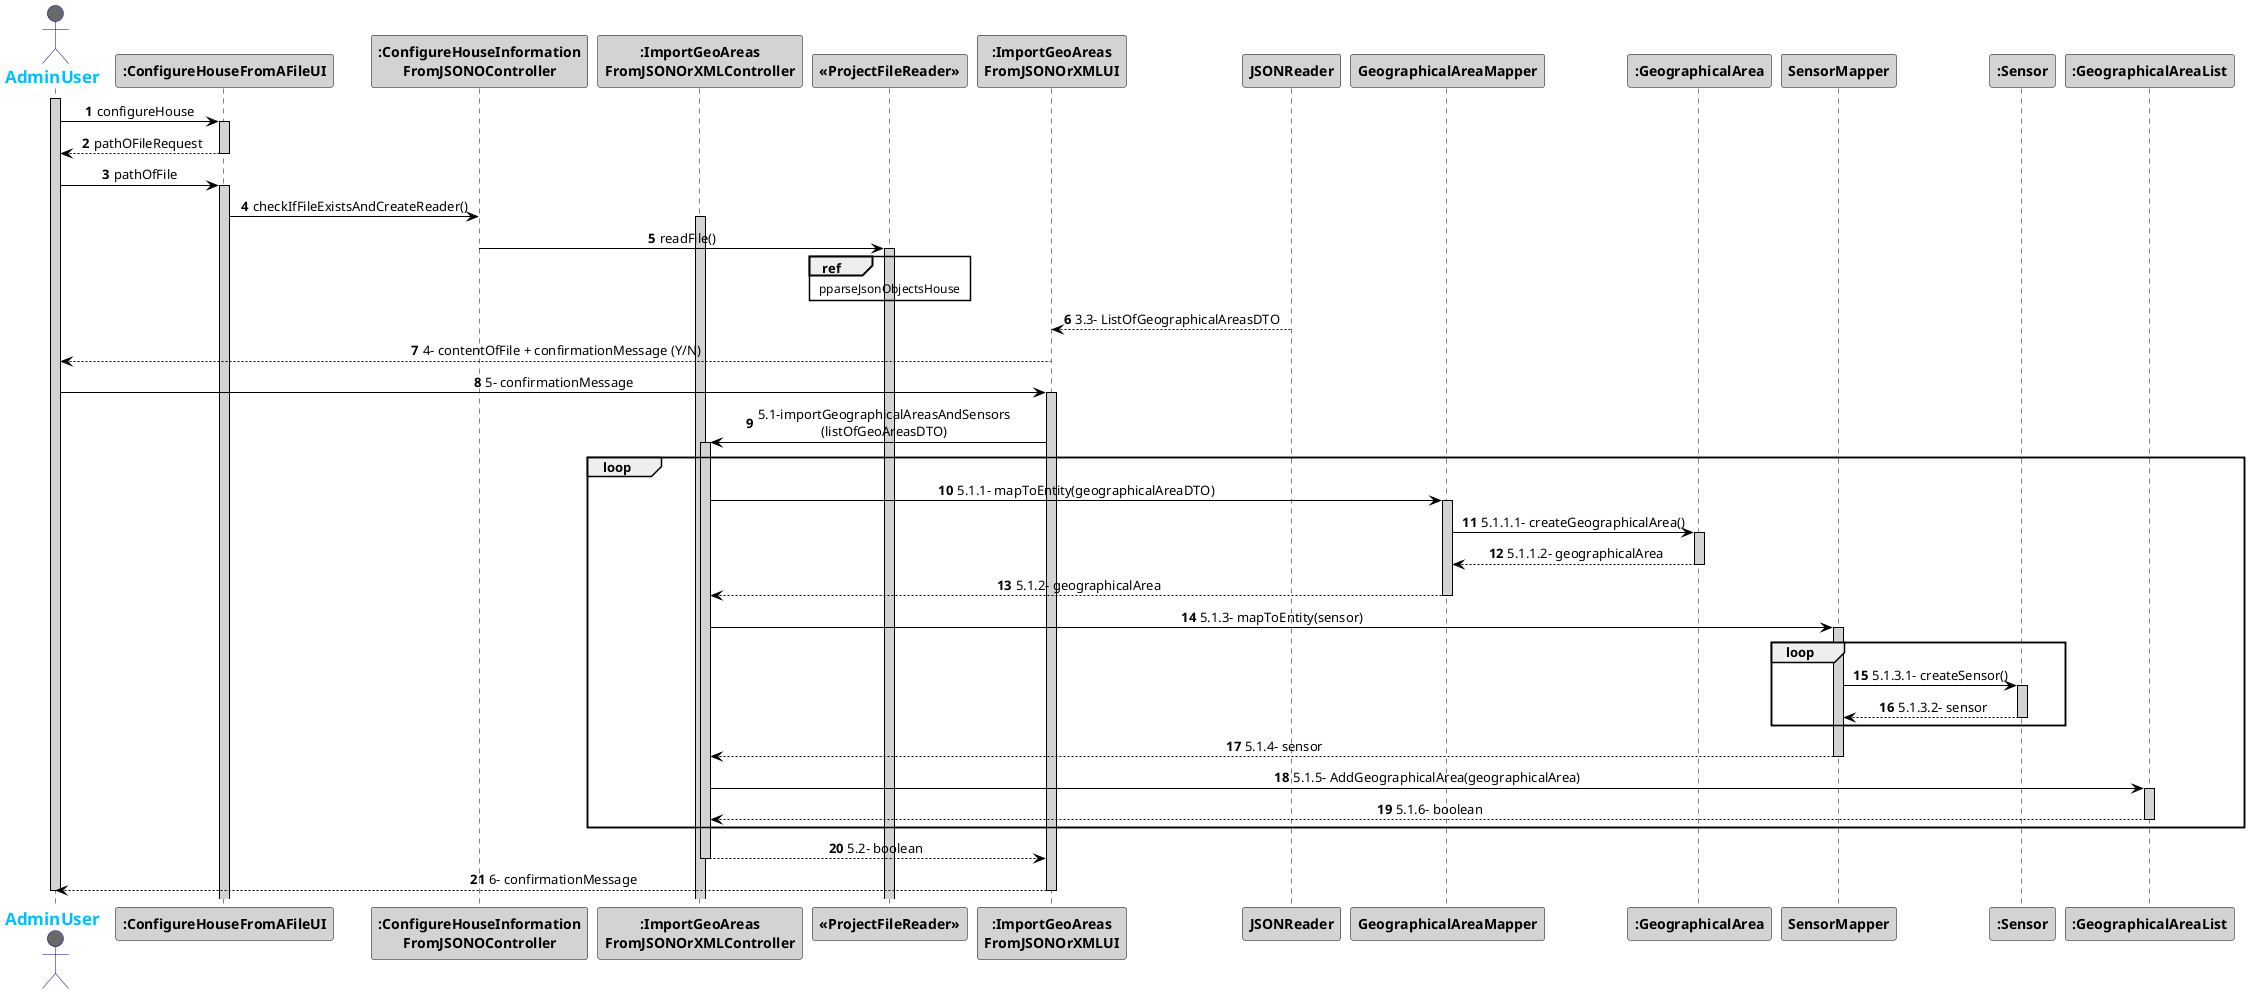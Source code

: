 @startuml
skinparam sequenceMessageAlign center
skinparam sequence {
	ArrowColor Black
	ActorBorderColor DarkBlue
	LifeLineBorderColor black
	LifeLineBackgroundColor LightGrey

	ParticipantBorderColor Black
	ParticipantBackgroundColor LightGrey
	ParticipantFontStyle Bold

	ActorBackgroundColor DimGrey
	ActorFontColor DeepSkyBlue
	ActorFontStyle Bold
	ActorFontSize 17
	ActorFontName Aapex
}
autonumber
actor AdminUser
activate AdminUser
actor AdminUser

AdminUser -> ":ConfigureHouseFromAFileUI": configureHouse
activate ":ConfigureHouseFromAFileUI"
AdminUser <-- ":ConfigureHouseFromAFileUI": pathOFileRequest
deactivate ":ConfigureHouseFromAFileUI"
AdminUser -> ":ConfigureHouseFromAFileUI": pathOfFile
activate ":ConfigureHouseFromAFileUI"
":ConfigureHouseFromAFileUI" -> ":ConfigureHouseInformation\nFromJSONOController" :  checkIfFileExistsAndCreateReader()
activate ":ImportGeoAreas\nFromJSONOrXMLController"
":ConfigureHouseInformation\nFromJSONOController" -> "<<ProjectFileReader>>": readFile()
activate "<<ProjectFileReader>>"
ref over "<<ProjectFileReader>>"
pparseJsonObjectsHouse
end

":ImportGeoAreas\nFromJSONOrXMLUI" <-- "JSONReader" : 3.3- ListOfGeographicalAreasDTO
deactivate "JSONReader"
AdminUser <-- ":ImportGeoAreas\nFromJSONOrXMLUI": 4- contentOfFile + confirmationMessage (Y/N)
deactivate ":ImportGeoAreas\nFromJSONOrXMLUI"
AdminUser -> ":ImportGeoAreas\nFromJSONOrXMLUI": 5- confirmationMessage
activate ":ImportGeoAreas\nFromJSONOrXMLUI"
":ImportGeoAreas\nFromJSONOrXMLUI" -> ":ImportGeoAreas\nFromJSONOrXMLController": 5.1-importGeographicalAreasAndSensors\n(listOfGeoAreasDTO)
activate ":ImportGeoAreas\nFromJSONOrXMLController"
loop
":ImportGeoAreas\nFromJSONOrXMLController" -> "GeographicalAreaMapper" : 5.1.1- mapToEntity(geographicalAreaDTO)
activate "GeographicalAreaMapper"
"GeographicalAreaMapper" -> ":GeographicalArea" : 5.1.1.1- createGeographicalArea()
activate ":GeographicalArea"
"GeographicalAreaMapper" <-- ":GeographicalArea" : 5.1.1.2- geographicalArea
deactivate ":GeographicalArea"
":ImportGeoAreas\nFromJSONOrXMLController" <-- "GeographicalAreaMapper" : 5.1.2- geographicalArea
deactivate "GeographicalAreaMapper"
":ImportGeoAreas\nFromJSONOrXMLController" -> "SensorMapper" : 5.1.3- mapToEntity(sensor)
loop
activate "SensorMapper"
"SensorMapper" -> ":Sensor" : 5.1.3.1- createSensor()
activate ":Sensor"
"SensorMapper" <-- ":Sensor" : 5.1.3.2- sensor
deactivate ":Sensor"
end
":ImportGeoAreas\nFromJSONOrXMLController" <-- "SensorMapper" : 5.1.4- sensor
 deactivate "SensorMapper"
":ImportGeoAreas\nFromJSONOrXMLController"  -> ":GeographicalAreaList" : 5.1.5- AddGeographicalArea(geographicalArea)
activate ":GeographicalAreaList"
":ImportGeoAreas\nFromJSONOrXMLController" <-- ":GeographicalAreaList" : 5.1.6- boolean
deactivate ":GeographicalAreaList"
end
":ImportGeoAreas\nFromJSONOrXMLUI" <-- ":ImportGeoAreas\nFromJSONOrXMLController": 5.2- boolean
deactivate ":ImportGeoAreas\nFromJSONOrXMLController"
AdminUser <-- ":ImportGeoAreas\nFromJSONOrXMLUI": 6- confirmationMessage
deactivate ":ImportGeoAreas\nFromJSONOrXMLUI"
deactivate AdminUser

@enduml